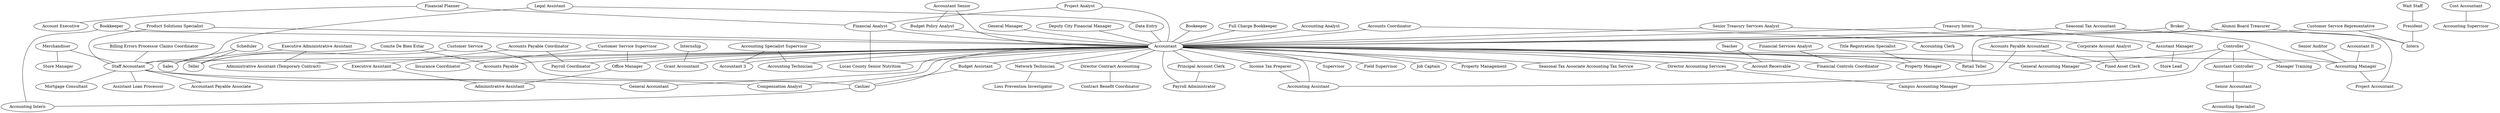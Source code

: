 strict graph  {
	"Financial Planner" -- "Financial Analyst"	 [weight=1];
	"Financial Planner" -- "Account Executive"	 [weight=1];
	"Executive Administrative Assistant" -- Sales	 [weight=1];
	"Executive Administrative Assistant" -- "Administrative Assistant (Temporary Contract)"	 [weight=1];
	"Senior Treasury Services Analyst" -- "Corporate Account Analyst"	 [weight=1];
	"Senior Treasury Services Analyst" -- Accountant	 [weight=1];
	"Accountant Senior" -- "Budget Policy Analyst"	 [weight=1];
	"Accountant Senior" -- Accountant	 [weight=1];
	"General Manager" -- Accountant	 [weight=1];
	"Billing Errors Processor Claims Coordinator" -- "Staff Accountant"	 [weight=1];
	"Cost Accountant" -- "Accounting Supervisor"	 [weight=1];
	"Deputy City Financial Manager" -- Accountant	 [weight=1];
	Internship -- "Grant Accountant"	 [weight=1];
	Broker -- Accountant	 [weight=2];
	Broker -- "Project Accountant"	 [weight=2];
	Scheduler -- Teller	 [weight=1];
	Scheduler -- Sales	 [weight=1];
	"Accounting Specialist Supervisor" -- "Accountant 3"	 [weight=1];
	"Accounting Specialist Supervisor" -- "Accounting Technician"	 [weight=1];
	"Accounts Coordinator" -- "Accounting Clerk"	 [weight=1];
	"Accounts Coordinator" -- Accountant	 [weight=1];
	"Alumni Board Treasurer" -- Accountant	 [weight=1];
	"Alumni Board Treasurer" -- Intern	 [weight=1];
	"Project Analyst" -- "Financial Analyst"	 [weight=1];
	"Project Analyst" -- Accountant	 [weight=1];
	"Accounts Payable Coordinator" -- "Payroll Coordinator"	 [weight=1];
	"Accounts Payable Coordinator" -- "Executive Assistant"	 [weight=1];
	Bookkeeper -- Accountant	 [weight=3];
	Bookkeeper -- "Accounting Intern"	 [weight=2];
	"Accountant II" -- "Accounting Manager"	 [weight=2];
	"Financial Analyst" -- "Lucas County Senior Nutrition"	 [weight=1];
	"Financial Analyst" -- Accountant	 [weight=2];
	"Budget Policy Analyst" -- Accountant	 [weight=1];
	"Product Solutions Specialist" -- "Staff Accountant"	 [weight=1];
	"Product Solutions Specialist" -- Accountant	 [weight=1];
	"Treasury Intern" -- "Assistant Manager"	 [weight=2];
	"Treasury Intern" -- Accountant	 [weight=2];
	Teacher -- "Account Receivable"	 [weight=1];
	Bookeeper -- Accountant	 [weight=2];
	"Full Charge Bookkeeper" -- Accountant	 [weight=1];
	"Legal Assistant" -- "Data Entry"	 [weight=1];
	"Legal Assistant" -- "Staff Accountant"	 [weight=1];
	"Customer Service Supervisor" -- "Office Manager"	 [weight=1];
	"Customer Service Supervisor" -- "Insurance Coordinator"	 [weight=1];
	"Accounting Analyst" -- Accountant	 [weight=1];
	"Data Entry" -- Accountant	 [weight=1];
	"Seasonal Tax Accountant" -- "Accounting Manager"	 [weight=2];
	"Seasonal Tax Accountant" -- Accountant	 [weight=2];
	Accountant -- "Director Accounting Services"	 [weight=1];
	Accountant -- "Budget Assistant"	 [weight=1];
	Accountant -- "Payroll Coordinator"	 [weight=1];
	Accountant -- "Principal Account Clerk"	 [weight=1];
	Accountant -- "Income Tax Preparer"	 [weight=1];
	Accountant -- "General Accountant"	 [weight=1];
	Accountant -- "Lucas County Senior Nutrition"	 [weight=1];
	Accountant -- "Account Receivable"	 [weight=1];
	Accountant -- "General Accounting Manager"	 [weight=1];
	Accountant -- "Retail Teller"	 [weight=1];
	Accountant -- "Accountant 3"	 [weight=1];
	Accountant -- "Accounting Manager"	 [weight=2];
	Accountant -- "Accounts Payable"	 [weight=1];
	Accountant -- Cashier	 [weight=1];
	Accountant -- "Staff Accountant"	 [weight=2];
	Accountant -- "Office Manager"	 [weight=2];
	Accountant -- Supervisor	 [weight=1];
	Accountant -- "Accounting Technician"	 [weight=1];
	Accountant -- "Grant Accountant"	 [weight=1];
	Accountant -- "Payroll Administrator"	 [weight=1];
	Accountant -- "Field Supervisor"	 [weight=1];
	Accountant -- "Accounting Assistant"	 [weight=1];
	Accountant -- "Job Captain"	 [weight=1];
	Accountant -- "Financial Controls Coordinator"	 [weight=1];
	Accountant -- "Compensation Analyst"	 [weight=1];
	Accountant -- "Property Management"	 [weight=1];
	Accountant -- "Administrative Assistant (Temporary Contract)"	 [weight=1];
	Accountant -- "Seasonal Tax Associate Accounting Tax Service"	 [weight=1];
	Accountant -- "Property Manager"	 [weight=1];
	Accountant -- "Network Technician"	 [weight=1];
	Accountant -- "Director Contract Accounting"	 [weight=2];
	"Title Registration Specialist" -- "Property Manager"	 [weight=1];
	"Network Technician" -- "Loss Prevention Investigator"	 [weight=1];
	Merchandiser -- "Store Manager"	 [weight=1];
	Merchandiser -- "Staff Accountant"	 [weight=1];
	"Assistant Manager" -- "Store Lead"	 [weight=2];
	"Senior Auditor" -- "Accounting Manager"	 [weight=2];
	Controller -- "Campus Accounting Manager"	 [weight=1];
	Controller -- "General Accounting Manager"	 [weight=1];
	Controller -- "Assistant Controller"	 [weight=2];
	Controller -- "Manager Training"	 [weight=1];
	"Director Accounting Services" -- "Campus Accounting Manager"	 [weight=1];
	"Customer Service Representative" -- "Retail Teller"	 [weight=1];
	"Customer Service Representative" -- Intern	 [weight=1];
	"Accounting Manager" -- "Project Accountant"	 [weight=2];
	"Customer Service" -- Teller	 [weight=1];
	"Customer Service" -- Cashier	 [weight=1];
	"Budget Assistant" -- Cashier	 [weight=1];
	"Office Manager" -- "Administrative Assistant"	 [weight=1];
	"Principal Account Clerk" -- "Payroll Administrator"	 [weight=1];
	"Executive Assistant" -- "Administrative Assistant"	 [weight=1];
	"Financial Services Analyst" -- "Financial Controls Coordinator"	 [weight=1];
	"Wait Staff" -- President	 [weight=1];
	"Income Tax Preparer" -- "Accounting Assistant"	 [weight=1];
	"Director Contract Accounting" -- "Contract Benefit Coordinator"	 [weight=2];
	Cashier -- "Accounting Intern"	 [weight=1];
	"Accounts Payable Accountant" -- "Fixed Asset Clerk"	 [weight=1];
	"Accounts Payable Accountant" -- "Accounting Assistant"	 [weight=1];
	"Staff Accountant" -- "General Accountant"	 [weight=1];
	"Staff Accountant" -- "Accountant Payable Associate"	 [weight=1];
	"Staff Accountant" -- "Compensation Analyst"	 [weight=1];
	"Staff Accountant" -- "Mortgage Consultant"	 [weight=1];
	"Staff Accountant" -- "Assistant Loan Processor"	 [weight=1];
	"Comite De Bien Estar" -- "Accounts Payable"	 [weight=1];
	"Comite De Bien Estar" -- Teller	 [weight=1];
	"Corporate Account Analyst" -- "Fixed Asset Clerk"	 [weight=1];
	"Assistant Controller" -- "Senior Accountant"	 [weight=2];
	President -- Intern	 [weight=1];
	"Senior Accountant" -- "Accounting Specialist"	 [weight=2];
}
